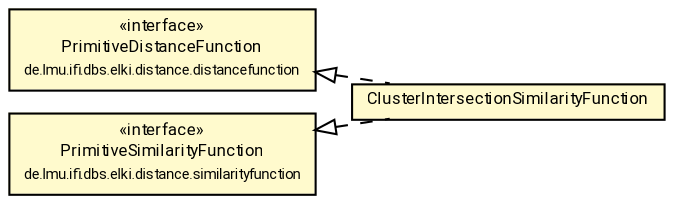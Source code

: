 #!/usr/local/bin/dot
#
# Class diagram 
# Generated by UMLGraph version R5_7_2-60-g0e99a6 (http://www.spinellis.gr/umlgraph/)
#

digraph G {
	graph [fontnames="svg"]
	edge [fontname="Roboto",fontsize=7,labelfontname="Roboto",labelfontsize=7,color="black"];
	node [fontname="Roboto",fontcolor="black",fontsize=8,shape=plaintext,margin=0,width=0,height=0];
	nodesep=0.15;
	ranksep=0.25;
	rankdir=LR;
	// de.lmu.ifi.dbs.elki.distance.similarityfunction.cluster.ClusterIntersectionSimilarityFunction
	c2580057 [label=<<table title="de.lmu.ifi.dbs.elki.distance.similarityfunction.cluster.ClusterIntersectionSimilarityFunction" border="0" cellborder="1" cellspacing="0" cellpadding="2" bgcolor="lemonChiffon" href="ClusterIntersectionSimilarityFunction.html" target="_parent">
		<tr><td><table border="0" cellspacing="0" cellpadding="1">
		<tr><td align="center" balign="center"> <font face="Roboto">ClusterIntersectionSimilarityFunction</font> </td></tr>
		</table></td></tr>
		</table>>, URL="ClusterIntersectionSimilarityFunction.html"];
	// de.lmu.ifi.dbs.elki.distance.distancefunction.PrimitiveDistanceFunction<O>
	c2580639 [label=<<table title="de.lmu.ifi.dbs.elki.distance.distancefunction.PrimitiveDistanceFunction" border="0" cellborder="1" cellspacing="0" cellpadding="2" bgcolor="LemonChiffon" href="../../distancefunction/PrimitiveDistanceFunction.html" target="_parent">
		<tr><td><table border="0" cellspacing="0" cellpadding="1">
		<tr><td align="center" balign="center"> &#171;interface&#187; </td></tr>
		<tr><td align="center" balign="center"> <font face="Roboto">PrimitiveDistanceFunction</font> </td></tr>
		<tr><td align="center" balign="center"> <font face="Roboto" point-size="7.0">de.lmu.ifi.dbs.elki.distance.distancefunction</font> </td></tr>
		</table></td></tr>
		</table>>, URL="../../distancefunction/PrimitiveDistanceFunction.html"];
	// de.lmu.ifi.dbs.elki.distance.similarityfunction.PrimitiveSimilarityFunction<O>
	c2580646 [label=<<table title="de.lmu.ifi.dbs.elki.distance.similarityfunction.PrimitiveSimilarityFunction" border="0" cellborder="1" cellspacing="0" cellpadding="2" bgcolor="LemonChiffon" href="../PrimitiveSimilarityFunction.html" target="_parent">
		<tr><td><table border="0" cellspacing="0" cellpadding="1">
		<tr><td align="center" balign="center"> &#171;interface&#187; </td></tr>
		<tr><td align="center" balign="center"> <font face="Roboto">PrimitiveSimilarityFunction</font> </td></tr>
		<tr><td align="center" balign="center"> <font face="Roboto" point-size="7.0">de.lmu.ifi.dbs.elki.distance.similarityfunction</font> </td></tr>
		</table></td></tr>
		</table>>, URL="../PrimitiveSimilarityFunction.html"];
	// de.lmu.ifi.dbs.elki.distance.similarityfunction.cluster.ClusterIntersectionSimilarityFunction implements de.lmu.ifi.dbs.elki.distance.distancefunction.PrimitiveDistanceFunction<O>
	c2580639 -> c2580057 [arrowtail=empty,style=dashed,dir=back,weight=9];
	// de.lmu.ifi.dbs.elki.distance.similarityfunction.cluster.ClusterIntersectionSimilarityFunction implements de.lmu.ifi.dbs.elki.distance.similarityfunction.PrimitiveSimilarityFunction<O>
	c2580646 -> c2580057 [arrowtail=empty,style=dashed,dir=back,weight=9];
}

